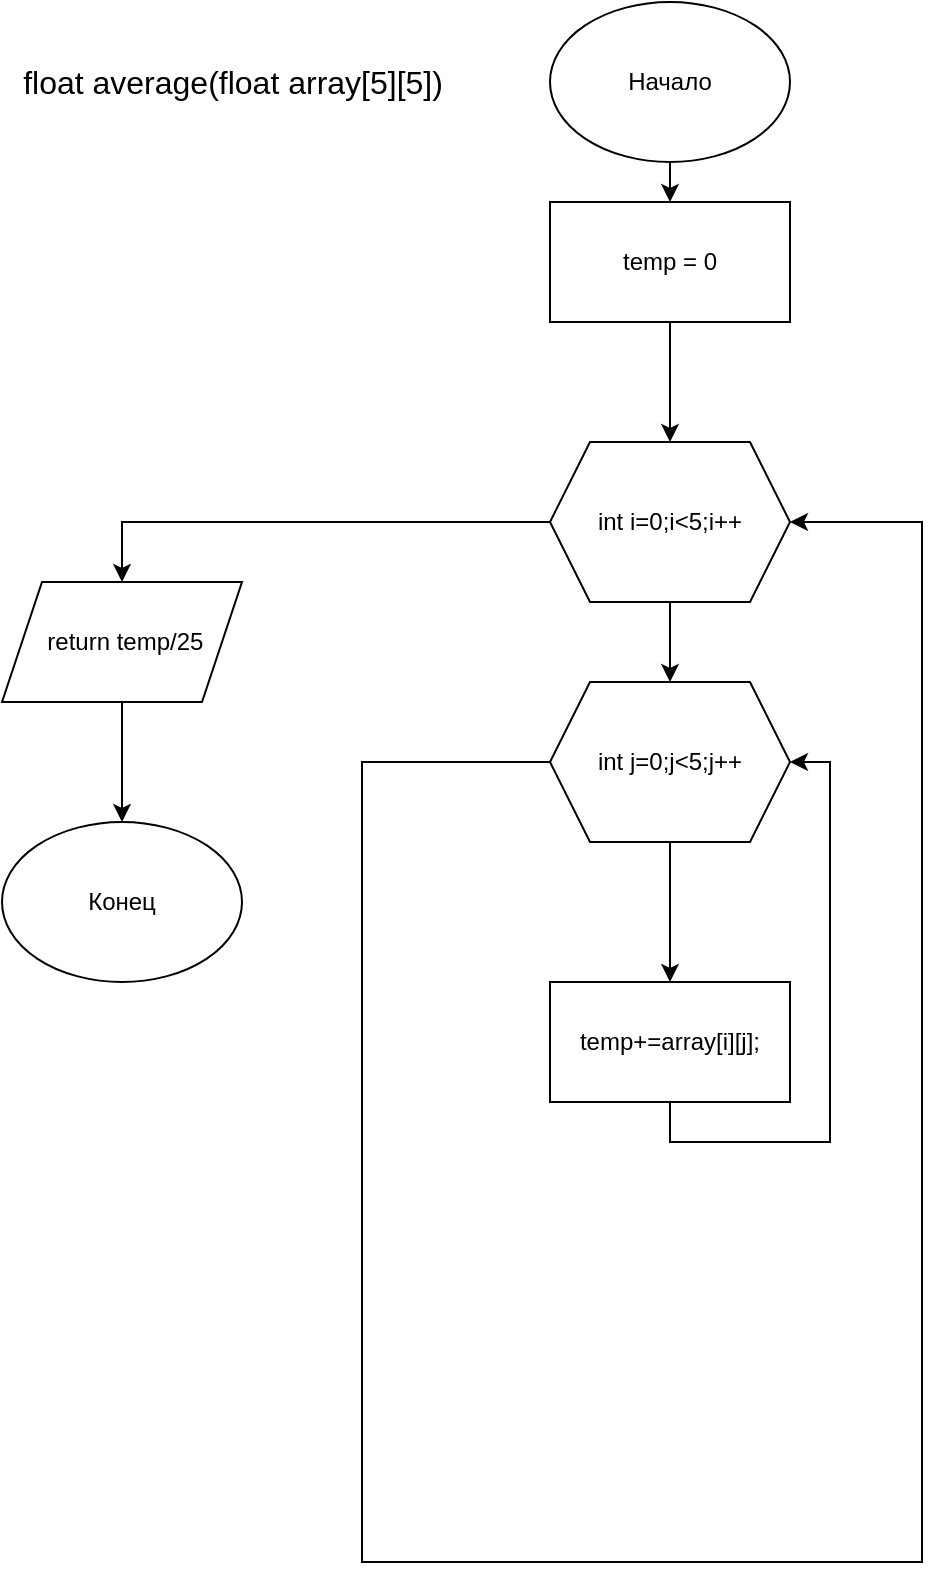 <mxfile version="20.8.20" type="device"><diagram name="Страница 1" id="4-SUHKtgI3fiL11Xwihq"><mxGraphModel dx="1434" dy="1908" grid="1" gridSize="10" guides="1" tooltips="1" connect="1" arrows="1" fold="1" page="1" pageScale="1" pageWidth="827" pageHeight="1169" math="0" shadow="0"><root><mxCell id="0"/><mxCell id="1" parent="0"/><mxCell id="ek4f7XwiKQwmnmZGUb0l-3" style="edgeStyle=orthogonalEdgeStyle;rounded=0;orthogonalLoop=1;jettySize=auto;html=1;exitX=0.5;exitY=1;exitDx=0;exitDy=0;entryX=0.5;entryY=0;entryDx=0;entryDy=0;" parent="1" source="ek4f7XwiKQwmnmZGUb0l-1" target="ek4f7XwiKQwmnmZGUb0l-2" edge="1"><mxGeometry relative="1" as="geometry"/></mxCell><mxCell id="ek4f7XwiKQwmnmZGUb0l-1" value="&lt;div&gt;Начало&lt;/div&gt;" style="ellipse;whiteSpace=wrap;html=1;" parent="1" vertex="1"><mxGeometry x="404" y="-910" width="120" height="80" as="geometry"/></mxCell><mxCell id="ek4f7XwiKQwmnmZGUb0l-5" style="edgeStyle=orthogonalEdgeStyle;rounded=0;orthogonalLoop=1;jettySize=auto;html=1;exitX=0.5;exitY=1;exitDx=0;exitDy=0;entryX=0.5;entryY=0;entryDx=0;entryDy=0;" parent="1" source="ek4f7XwiKQwmnmZGUb0l-2" target="ek4f7XwiKQwmnmZGUb0l-4" edge="1"><mxGeometry relative="1" as="geometry"/></mxCell><mxCell id="ek4f7XwiKQwmnmZGUb0l-2" value="temp = 0" style="rounded=0;whiteSpace=wrap;html=1;" parent="1" vertex="1"><mxGeometry x="404" y="-810" width="120" height="60" as="geometry"/></mxCell><mxCell id="ek4f7XwiKQwmnmZGUb0l-29" style="edgeStyle=orthogonalEdgeStyle;rounded=0;orthogonalLoop=1;jettySize=auto;html=1;exitX=0.5;exitY=1;exitDx=0;exitDy=0;entryX=0.5;entryY=0;entryDx=0;entryDy=0;strokeColor=default;fontSize=16;endArrow=classic;endFill=1;" parent="1" source="ek4f7XwiKQwmnmZGUb0l-4" target="ek4f7XwiKQwmnmZGUb0l-26" edge="1"><mxGeometry relative="1" as="geometry"/></mxCell><mxCell id="ek4f7XwiKQwmnmZGUb0l-43" style="edgeStyle=orthogonalEdgeStyle;rounded=0;orthogonalLoop=1;jettySize=auto;html=1;exitX=0;exitY=0.5;exitDx=0;exitDy=0;entryX=0.5;entryY=0;entryDx=0;entryDy=0;strokeColor=default;fontSize=12;endArrow=classic;endFill=1;" parent="1" source="ek4f7XwiKQwmnmZGUb0l-4" target="ek4f7XwiKQwmnmZGUb0l-42" edge="1"><mxGeometry relative="1" as="geometry"/></mxCell><mxCell id="ek4f7XwiKQwmnmZGUb0l-4" value="int i=0;i&amp;lt;5;i++" style="shape=hexagon;perimeter=hexagonPerimeter2;whiteSpace=wrap;html=1;fixedSize=1;" parent="1" vertex="1"><mxGeometry x="404" y="-690" width="120" height="80" as="geometry"/></mxCell><mxCell id="ek4f7XwiKQwmnmZGUb0l-25" value="float average(float array[5][5])" style="text;html=1;align=center;verticalAlign=middle;resizable=0;points=[];autosize=1;strokeColor=none;fillColor=none;fontSize=16;" parent="1" vertex="1"><mxGeometry x="130" y="-885" width="230" height="30" as="geometry"/></mxCell><mxCell id="ek4f7XwiKQwmnmZGUb0l-40" style="edgeStyle=orthogonalEdgeStyle;rounded=0;orthogonalLoop=1;jettySize=auto;html=1;exitX=0;exitY=0.5;exitDx=0;exitDy=0;entryX=1;entryY=0.5;entryDx=0;entryDy=0;strokeColor=default;fontSize=12;endArrow=classic;endFill=1;" parent="1" source="ek4f7XwiKQwmnmZGUb0l-26" target="ek4f7XwiKQwmnmZGUb0l-4" edge="1"><mxGeometry relative="1" as="geometry"><Array as="points"><mxPoint x="310" y="-530"/><mxPoint x="310" y="-130"/><mxPoint x="590" y="-130"/><mxPoint x="590" y="-650"/></Array></mxGeometry></mxCell><mxCell id="tHldtHk2uxq_ikhiKuVW-2" style="edgeStyle=orthogonalEdgeStyle;rounded=0;orthogonalLoop=1;jettySize=auto;html=1;exitX=0.5;exitY=1;exitDx=0;exitDy=0;entryX=0.5;entryY=0;entryDx=0;entryDy=0;" edge="1" parent="1" source="ek4f7XwiKQwmnmZGUb0l-26" target="tHldtHk2uxq_ikhiKuVW-1"><mxGeometry relative="1" as="geometry"/></mxCell><mxCell id="ek4f7XwiKQwmnmZGUb0l-26" value="int j=0;j&amp;lt;5;j++" style="shape=hexagon;perimeter=hexagonPerimeter2;whiteSpace=wrap;html=1;fixedSize=1;fontSize=12;" parent="1" vertex="1"><mxGeometry x="404" y="-570" width="120" height="80" as="geometry"/></mxCell><mxCell id="ek4f7XwiKQwmnmZGUb0l-45" style="edgeStyle=orthogonalEdgeStyle;rounded=0;orthogonalLoop=1;jettySize=auto;html=1;exitX=0.5;exitY=1;exitDx=0;exitDy=0;strokeColor=default;fontSize=12;endArrow=classic;endFill=1;" parent="1" source="ek4f7XwiKQwmnmZGUb0l-42" target="ek4f7XwiKQwmnmZGUb0l-44" edge="1"><mxGeometry relative="1" as="geometry"/></mxCell><mxCell id="ek4f7XwiKQwmnmZGUb0l-42" value="&amp;nbsp;return temp/25" style="shape=parallelogram;perimeter=parallelogramPerimeter;whiteSpace=wrap;html=1;fixedSize=1;fontSize=12;" parent="1" vertex="1"><mxGeometry x="130" y="-620" width="120" height="60" as="geometry"/></mxCell><mxCell id="ek4f7XwiKQwmnmZGUb0l-44" value="Конец" style="ellipse;whiteSpace=wrap;html=1;fontSize=12;" parent="1" vertex="1"><mxGeometry x="130" y="-500" width="120" height="80" as="geometry"/></mxCell><mxCell id="tHldtHk2uxq_ikhiKuVW-3" style="edgeStyle=orthogonalEdgeStyle;rounded=0;orthogonalLoop=1;jettySize=auto;html=1;exitX=0.5;exitY=1;exitDx=0;exitDy=0;entryX=1;entryY=0.5;entryDx=0;entryDy=0;" edge="1" parent="1" source="tHldtHk2uxq_ikhiKuVW-1" target="ek4f7XwiKQwmnmZGUb0l-26"><mxGeometry relative="1" as="geometry"><Array as="points"><mxPoint x="464" y="-340"/><mxPoint x="544" y="-340"/><mxPoint x="544" y="-530"/></Array></mxGeometry></mxCell><mxCell id="tHldtHk2uxq_ikhiKuVW-1" value="temp+=array[i][j];" style="rounded=0;whiteSpace=wrap;html=1;" vertex="1" parent="1"><mxGeometry x="404" y="-420" width="120" height="60" as="geometry"/></mxCell></root></mxGraphModel></diagram></mxfile>